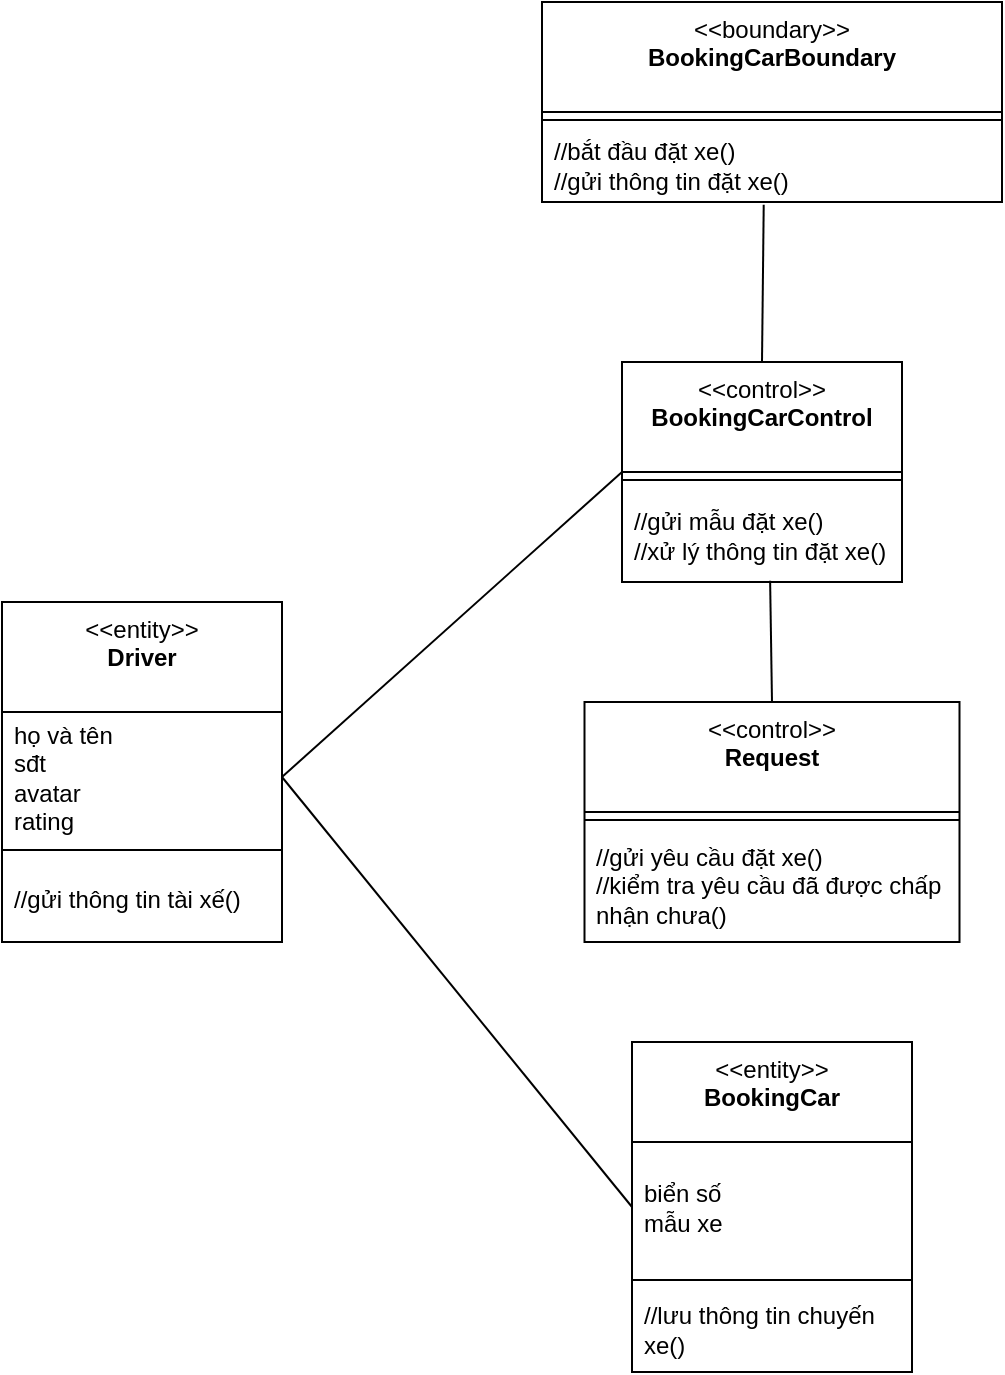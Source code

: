 <mxfile version="24.2.2" type="github">
  <diagram name="Trang-1" id="Qq-yX_BigD_HBU0Q_TxZ">
    <mxGraphModel dx="1518" dy="1783" grid="1" gridSize="10" guides="1" tooltips="1" connect="1" arrows="1" fold="1" page="1" pageScale="1" pageWidth="827" pageHeight="1169" math="0" shadow="0">
      <root>
        <mxCell id="0" />
        <mxCell id="1" parent="0" />
        <mxCell id="ApQkLIR8OnCSNgqJb3Cr-1" value="&amp;lt;&amp;lt;boundary&amp;gt;&amp;gt;&lt;br&gt;&lt;b&gt;BookingCarBoundary&lt;/b&gt;" style="swimlane;fontStyle=0;align=center;verticalAlign=top;childLayout=stackLayout;horizontal=1;startSize=55;horizontalStack=0;resizeParent=1;resizeParentMax=0;resizeLast=0;collapsible=0;marginBottom=0;html=1;whiteSpace=wrap;" vertex="1" parent="1">
          <mxGeometry x="320" y="-150" width="230" height="100" as="geometry" />
        </mxCell>
        <mxCell id="ApQkLIR8OnCSNgqJb3Cr-6" value="" style="line;strokeWidth=1;fillColor=none;align=left;verticalAlign=middle;spacingTop=-1;spacingLeft=3;spacingRight=3;rotatable=0;labelPosition=right;points=[];portConstraint=eastwest;" vertex="1" parent="ApQkLIR8OnCSNgqJb3Cr-1">
          <mxGeometry y="55" width="230" height="8" as="geometry" />
        </mxCell>
        <mxCell id="ApQkLIR8OnCSNgqJb3Cr-7" value="//bắt đầu đặt xe()&lt;div&gt;&lt;div&gt;//gửi thông tin đặt xe()&lt;/div&gt;&lt;/div&gt;" style="text;html=1;strokeColor=none;fillColor=none;align=left;verticalAlign=middle;spacingLeft=4;spacingRight=4;overflow=hidden;rotatable=0;points=[[0,0.5],[1,0.5]];portConstraint=eastwest;whiteSpace=wrap;" vertex="1" parent="ApQkLIR8OnCSNgqJb3Cr-1">
          <mxGeometry y="63" width="230" height="37" as="geometry" />
        </mxCell>
        <mxCell id="ApQkLIR8OnCSNgqJb3Cr-9" value="&amp;lt;&amp;lt;control&amp;gt;&amp;gt;&lt;br&gt;&lt;b&gt;BookingCarControl&lt;/b&gt;" style="swimlane;fontStyle=0;align=center;verticalAlign=top;childLayout=stackLayout;horizontal=1;startSize=55;horizontalStack=0;resizeParent=1;resizeParentMax=0;resizeLast=0;collapsible=0;marginBottom=0;html=1;whiteSpace=wrap;" vertex="1" parent="1">
          <mxGeometry x="360" y="30" width="140" height="110" as="geometry" />
        </mxCell>
        <mxCell id="ApQkLIR8OnCSNgqJb3Cr-14" value="" style="line;strokeWidth=1;fillColor=none;align=left;verticalAlign=middle;spacingTop=-1;spacingLeft=3;spacingRight=3;rotatable=0;labelPosition=right;points=[];portConstraint=eastwest;" vertex="1" parent="ApQkLIR8OnCSNgqJb3Cr-9">
          <mxGeometry y="55" width="140" height="8" as="geometry" />
        </mxCell>
        <mxCell id="ApQkLIR8OnCSNgqJb3Cr-15" value="//gửi mẫu đặt xe()&lt;div&gt;//xử lý thông tin đặt xe()&lt;/div&gt;" style="text;html=1;strokeColor=none;fillColor=none;align=left;verticalAlign=middle;spacingLeft=4;spacingRight=4;overflow=hidden;rotatable=0;points=[[0,0.5],[1,0.5]];portConstraint=eastwest;whiteSpace=wrap;" vertex="1" parent="ApQkLIR8OnCSNgqJb3Cr-9">
          <mxGeometry y="63" width="140" height="47" as="geometry" />
        </mxCell>
        <mxCell id="ApQkLIR8OnCSNgqJb3Cr-29" value="&amp;lt;&amp;lt;control&amp;gt;&amp;gt;&lt;br&gt;&lt;b&gt;Request&lt;/b&gt;" style="swimlane;fontStyle=0;align=center;verticalAlign=top;childLayout=stackLayout;horizontal=1;startSize=55;horizontalStack=0;resizeParent=1;resizeParentMax=0;resizeLast=0;collapsible=0;marginBottom=0;html=1;whiteSpace=wrap;" vertex="1" parent="1">
          <mxGeometry x="341.25" y="200" width="187.5" height="120" as="geometry" />
        </mxCell>
        <mxCell id="ApQkLIR8OnCSNgqJb3Cr-31" value="" style="line;strokeWidth=1;fillColor=none;align=left;verticalAlign=middle;spacingTop=-1;spacingLeft=3;spacingRight=3;rotatable=0;labelPosition=right;points=[];portConstraint=eastwest;" vertex="1" parent="ApQkLIR8OnCSNgqJb3Cr-29">
          <mxGeometry y="55" width="187.5" height="8" as="geometry" />
        </mxCell>
        <mxCell id="ApQkLIR8OnCSNgqJb3Cr-32" value="//gửi yêu cầu đặt xe()&lt;div&gt;//kiểm tra yêu cầu đã được chấp nhận chưa()&lt;/div&gt;" style="text;html=1;strokeColor=none;fillColor=none;align=left;verticalAlign=middle;spacingLeft=4;spacingRight=4;overflow=hidden;rotatable=0;points=[[0,0.5],[1,0.5]];portConstraint=eastwest;whiteSpace=wrap;" vertex="1" parent="ApQkLIR8OnCSNgqJb3Cr-29">
          <mxGeometry y="63" width="187.5" height="57" as="geometry" />
        </mxCell>
        <mxCell id="ApQkLIR8OnCSNgqJb3Cr-45" value="&amp;lt;&amp;lt;entity&amp;gt;&amp;gt;&lt;br&gt;&lt;b&gt;Driver&lt;/b&gt;" style="swimlane;fontStyle=0;align=center;verticalAlign=top;childLayout=stackLayout;horizontal=1;startSize=55;horizontalStack=0;resizeParent=1;resizeParentMax=0;resizeLast=0;collapsible=0;marginBottom=0;html=1;whiteSpace=wrap;" vertex="1" parent="1">
          <mxGeometry x="50" y="150" width="140" height="170" as="geometry" />
        </mxCell>
        <mxCell id="ApQkLIR8OnCSNgqJb3Cr-47" value="họ và tên&lt;div&gt;sđt&lt;/div&gt;&lt;div&gt;avatar&lt;/div&gt;&lt;div&gt;rating&lt;/div&gt;" style="text;html=1;strokeColor=none;fillColor=none;align=left;verticalAlign=middle;spacingLeft=4;spacingRight=4;overflow=hidden;rotatable=0;points=[[0,0.5],[1,0.5]];portConstraint=eastwest;whiteSpace=wrap;" vertex="1" parent="ApQkLIR8OnCSNgqJb3Cr-45">
          <mxGeometry y="55" width="140" height="65" as="geometry" />
        </mxCell>
        <mxCell id="ApQkLIR8OnCSNgqJb3Cr-50" value="" style="line;strokeWidth=1;fillColor=none;align=left;verticalAlign=middle;spacingTop=-1;spacingLeft=3;spacingRight=3;rotatable=0;labelPosition=right;points=[];portConstraint=eastwest;" vertex="1" parent="ApQkLIR8OnCSNgqJb3Cr-45">
          <mxGeometry y="120" width="140" height="8" as="geometry" />
        </mxCell>
        <mxCell id="ApQkLIR8OnCSNgqJb3Cr-52" value="//gửi thông tin tài xế()" style="text;html=1;strokeColor=none;fillColor=none;align=left;verticalAlign=middle;spacingLeft=4;spacingRight=4;overflow=hidden;rotatable=0;points=[[0,0.5],[1,0.5]];portConstraint=eastwest;whiteSpace=wrap;" vertex="1" parent="ApQkLIR8OnCSNgqJb3Cr-45">
          <mxGeometry y="128" width="140" height="42" as="geometry" />
        </mxCell>
        <mxCell id="ApQkLIR8OnCSNgqJb3Cr-53" value="&amp;lt;&amp;lt;entity&amp;gt;&amp;gt;&lt;br&gt;&lt;b&gt;BookingCar&lt;/b&gt;" style="swimlane;fontStyle=0;align=center;verticalAlign=top;childLayout=stackLayout;horizontal=1;startSize=50;horizontalStack=0;resizeParent=1;resizeParentMax=0;resizeLast=0;collapsible=0;marginBottom=0;html=1;whiteSpace=wrap;" vertex="1" parent="1">
          <mxGeometry x="365" y="370" width="140" height="165" as="geometry" />
        </mxCell>
        <mxCell id="ApQkLIR8OnCSNgqJb3Cr-54" value="biển số&lt;div&gt;mẫu xe&lt;/div&gt;" style="text;html=1;strokeColor=none;fillColor=none;align=left;verticalAlign=middle;spacingLeft=4;spacingRight=4;overflow=hidden;rotatable=0;points=[[0,0.5],[1,0.5]];portConstraint=eastwest;whiteSpace=wrap;" vertex="1" parent="ApQkLIR8OnCSNgqJb3Cr-53">
          <mxGeometry y="50" width="140" height="65" as="geometry" />
        </mxCell>
        <mxCell id="ApQkLIR8OnCSNgqJb3Cr-55" value="" style="line;strokeWidth=1;fillColor=none;align=left;verticalAlign=middle;spacingTop=-1;spacingLeft=3;spacingRight=3;rotatable=0;labelPosition=right;points=[];portConstraint=eastwest;" vertex="1" parent="ApQkLIR8OnCSNgqJb3Cr-53">
          <mxGeometry y="115" width="140" height="8" as="geometry" />
        </mxCell>
        <mxCell id="ApQkLIR8OnCSNgqJb3Cr-56" value="//lưu thông tin chuyến xe()" style="text;html=1;strokeColor=none;fillColor=none;align=left;verticalAlign=middle;spacingLeft=4;spacingRight=4;overflow=hidden;rotatable=0;points=[[0,0.5],[1,0.5]];portConstraint=eastwest;whiteSpace=wrap;" vertex="1" parent="ApQkLIR8OnCSNgqJb3Cr-53">
          <mxGeometry y="123" width="140" height="42" as="geometry" />
        </mxCell>
        <mxCell id="ApQkLIR8OnCSNgqJb3Cr-61" value="" style="endArrow=none;html=1;rounded=0;entryX=0.482;entryY=1.038;entryDx=0;entryDy=0;entryPerimeter=0;exitX=0.5;exitY=0;exitDx=0;exitDy=0;" edge="1" parent="1" source="ApQkLIR8OnCSNgqJb3Cr-9" target="ApQkLIR8OnCSNgqJb3Cr-7">
          <mxGeometry width="50" height="50" relative="1" as="geometry">
            <mxPoint x="400" y="10" as="sourcePoint" />
            <mxPoint x="450" y="-40" as="targetPoint" />
          </mxGeometry>
        </mxCell>
        <mxCell id="ApQkLIR8OnCSNgqJb3Cr-62" value="" style="endArrow=none;html=1;rounded=0;exitX=0.5;exitY=0;exitDx=0;exitDy=0;entryX=0.529;entryY=0.987;entryDx=0;entryDy=0;entryPerimeter=0;" edge="1" parent="1" source="ApQkLIR8OnCSNgqJb3Cr-29" target="ApQkLIR8OnCSNgqJb3Cr-15">
          <mxGeometry width="50" height="50" relative="1" as="geometry">
            <mxPoint x="570" y="179" as="sourcePoint" />
            <mxPoint x="430" y="150" as="targetPoint" />
          </mxGeometry>
        </mxCell>
        <mxCell id="ApQkLIR8OnCSNgqJb3Cr-66" value="" style="endArrow=none;html=1;rounded=0;entryX=0;entryY=0.5;entryDx=0;entryDy=0;exitX=1;exitY=0.5;exitDx=0;exitDy=0;" edge="1" parent="1" source="ApQkLIR8OnCSNgqJb3Cr-47" target="ApQkLIR8OnCSNgqJb3Cr-9">
          <mxGeometry width="50" height="50" relative="1" as="geometry">
            <mxPoint x="240" y="190" as="sourcePoint" />
            <mxPoint x="290" y="140" as="targetPoint" />
          </mxGeometry>
        </mxCell>
        <mxCell id="ApQkLIR8OnCSNgqJb3Cr-67" value="" style="endArrow=none;html=1;rounded=0;entryX=0;entryY=0.5;entryDx=0;entryDy=0;exitX=1;exitY=0.5;exitDx=0;exitDy=0;" edge="1" parent="1" source="ApQkLIR8OnCSNgqJb3Cr-47" target="ApQkLIR8OnCSNgqJb3Cr-54">
          <mxGeometry width="50" height="50" relative="1" as="geometry">
            <mxPoint x="130" y="483" as="sourcePoint" />
            <mxPoint x="300" y="330" as="targetPoint" />
          </mxGeometry>
        </mxCell>
      </root>
    </mxGraphModel>
  </diagram>
</mxfile>
